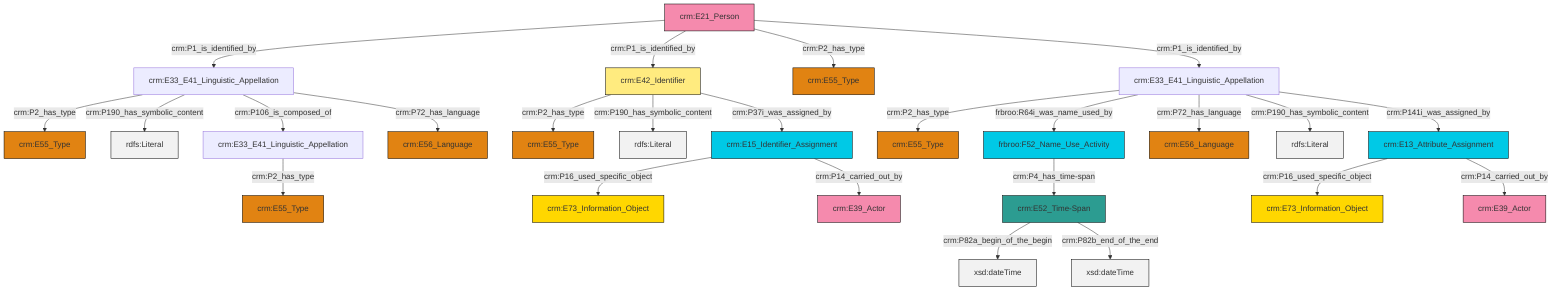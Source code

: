graph TD
classDef Literal fill:#f2f2f2,stroke:#000000;
classDef CRM_Entity fill:#FFFFFF,stroke:#000000;
classDef Temporal_Entity fill:#00C9E6, stroke:#000000;
classDef Type fill:#E18312, stroke:#000000;
classDef Time-Span fill:#2C9C91, stroke:#000000;
classDef Appellation fill:#FFEB7F, stroke:#000000;
classDef Place fill:#008836, stroke:#000000;
classDef Persistent_Item fill:#B266B2, stroke:#000000;
classDef Conceptual_Object fill:#FFD700, stroke:#000000;
classDef Physical_Thing fill:#D2B48C, stroke:#000000;
classDef Actor fill:#f58aad, stroke:#000000;
classDef PC_Classes fill:#4ce600, stroke:#000000;
classDef Multi fill:#cccccc,stroke:#000000;

8["crm:E33_E41_Linguistic_Appellation"]:::Default -->|crm:P2_has_type| 9["crm:E55_Type"]:::Type
14["crm:E42_Identifier"]:::Appellation -->|crm:P2_has_type| 15["crm:E55_Type"]:::Type
0["crm:E21_Person"]:::Actor -->|crm:P1_is_identified_by| 8["crm:E33_E41_Linguistic_Appellation"]:::Default
8["crm:E33_E41_Linguistic_Appellation"]:::Default -->|crm:P190_has_symbolic_content| 19[rdfs:Literal]:::Literal
23["crm:E33_E41_Linguistic_Appellation"]:::Default -->|crm:P2_has_type| 24["crm:E55_Type"]:::Type
4["crm:E33_E41_Linguistic_Appellation"]:::Default -->|crm:P2_has_type| 10["crm:E55_Type"]:::Type
2["crm:E52_Time-Span"]:::Time-Span -->|crm:P82a_begin_of_the_begin| 26[xsd:dateTime]:::Literal
6["crm:E15_Identifier_Assignment"]:::Temporal_Entity -->|crm:P16_used_specific_object| 27["crm:E73_Information_Object"]:::Conceptual_Object
14["crm:E42_Identifier"]:::Appellation -->|crm:P190_has_symbolic_content| 33[rdfs:Literal]:::Literal
23["crm:E33_E41_Linguistic_Appellation"]:::Default -->|frbroo:R64i_was_name_used_by| 28["frbroo:F52_Name_Use_Activity"]:::Temporal_Entity
8["crm:E33_E41_Linguistic_Appellation"]:::Default -->|crm:P106_is_composed_of| 4["crm:E33_E41_Linguistic_Appellation"]:::Default
0["crm:E21_Person"]:::Actor -->|crm:P1_is_identified_by| 14["crm:E42_Identifier"]:::Appellation
28["frbroo:F52_Name_Use_Activity"]:::Temporal_Entity -->|crm:P4_has_time-span| 2["crm:E52_Time-Span"]:::Time-Span
0["crm:E21_Person"]:::Actor -->|crm:P2_has_type| 34["crm:E55_Type"]:::Type
6["crm:E15_Identifier_Assignment"]:::Temporal_Entity -->|crm:P14_carried_out_by| 38["crm:E39_Actor"]:::Actor
2["crm:E52_Time-Span"]:::Time-Span -->|crm:P82b_end_of_the_end| 43[xsd:dateTime]:::Literal
23["crm:E33_E41_Linguistic_Appellation"]:::Default -->|crm:P72_has_language| 30["crm:E56_Language"]:::Type
17["crm:E13_Attribute_Assignment"]:::Temporal_Entity -->|crm:P16_used_specific_object| 21["crm:E73_Information_Object"]:::Conceptual_Object
23["crm:E33_E41_Linguistic_Appellation"]:::Default -->|crm:P190_has_symbolic_content| 45[rdfs:Literal]:::Literal
14["crm:E42_Identifier"]:::Appellation -->|crm:P37i_was_assigned_by| 6["crm:E15_Identifier_Assignment"]:::Temporal_Entity
8["crm:E33_E41_Linguistic_Appellation"]:::Default -->|crm:P72_has_language| 12["crm:E56_Language"]:::Type
17["crm:E13_Attribute_Assignment"]:::Temporal_Entity -->|crm:P14_carried_out_by| 39["crm:E39_Actor"]:::Actor
0["crm:E21_Person"]:::Actor -->|crm:P1_is_identified_by| 23["crm:E33_E41_Linguistic_Appellation"]:::Default
23["crm:E33_E41_Linguistic_Appellation"]:::Default -->|crm:P141i_was_assigned_by| 17["crm:E13_Attribute_Assignment"]:::Temporal_Entity